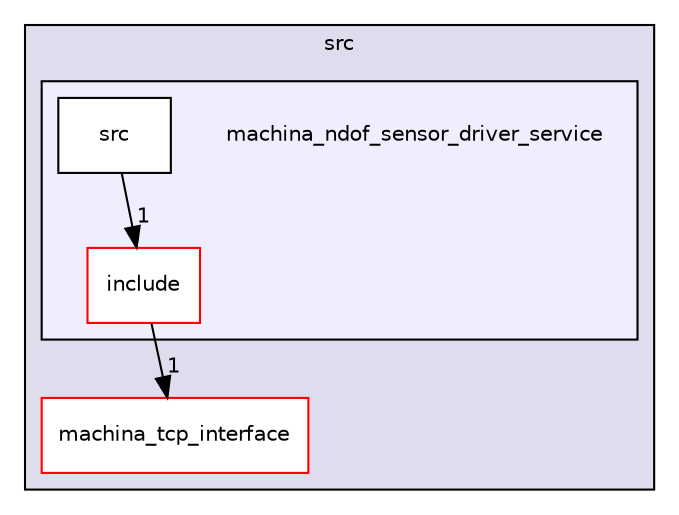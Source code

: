 digraph "src/machina_ndof_sensor_driver_service" {
  compound=true
  node [ fontsize="10", fontname="Helvetica"];
  edge [ labelfontsize="10", labelfontname="Helvetica"];
  subgraph clusterdir_68267d1309a1af8e8297ef4c3efbcdba {
    graph [ bgcolor="#ddddee", pencolor="black", label="src" fontname="Helvetica", fontsize="10", URL="dir_68267d1309a1af8e8297ef4c3efbcdba.html"]
  dir_6802b5bdac077fef17cbc5acb6a41f35 [shape=box label="machina_tcp_interface" fillcolor="white" style="filled" color="red" URL="dir_6802b5bdac077fef17cbc5acb6a41f35.html"];
  subgraph clusterdir_86f22f6cc31dbd6851ed640809df6b21 {
    graph [ bgcolor="#eeeeff", pencolor="black", label="" URL="dir_86f22f6cc31dbd6851ed640809df6b21.html"];
    dir_86f22f6cc31dbd6851ed640809df6b21 [shape=plaintext label="machina_ndof_sensor_driver_service"];
  dir_f36ad1c47d9a007c79b7d8366a70f005 [shape=box label="include" fillcolor="white" style="filled" color="red" URL="dir_f36ad1c47d9a007c79b7d8366a70f005.html"];
  dir_378092621b0650fcd5b6537f237dad26 [shape=box label="src" fillcolor="white" style="filled" URL="dir_378092621b0650fcd5b6537f237dad26.html"];
  }
  }
  dir_378092621b0650fcd5b6537f237dad26->dir_f36ad1c47d9a007c79b7d8366a70f005 [headlabel="1", labeldistance=1.5 headhref="dir_000012_000010.html"];
  dir_f36ad1c47d9a007c79b7d8366a70f005->dir_6802b5bdac077fef17cbc5acb6a41f35 [headlabel="1", labeldistance=1.5 headhref="dir_000010_000006.html"];
}

